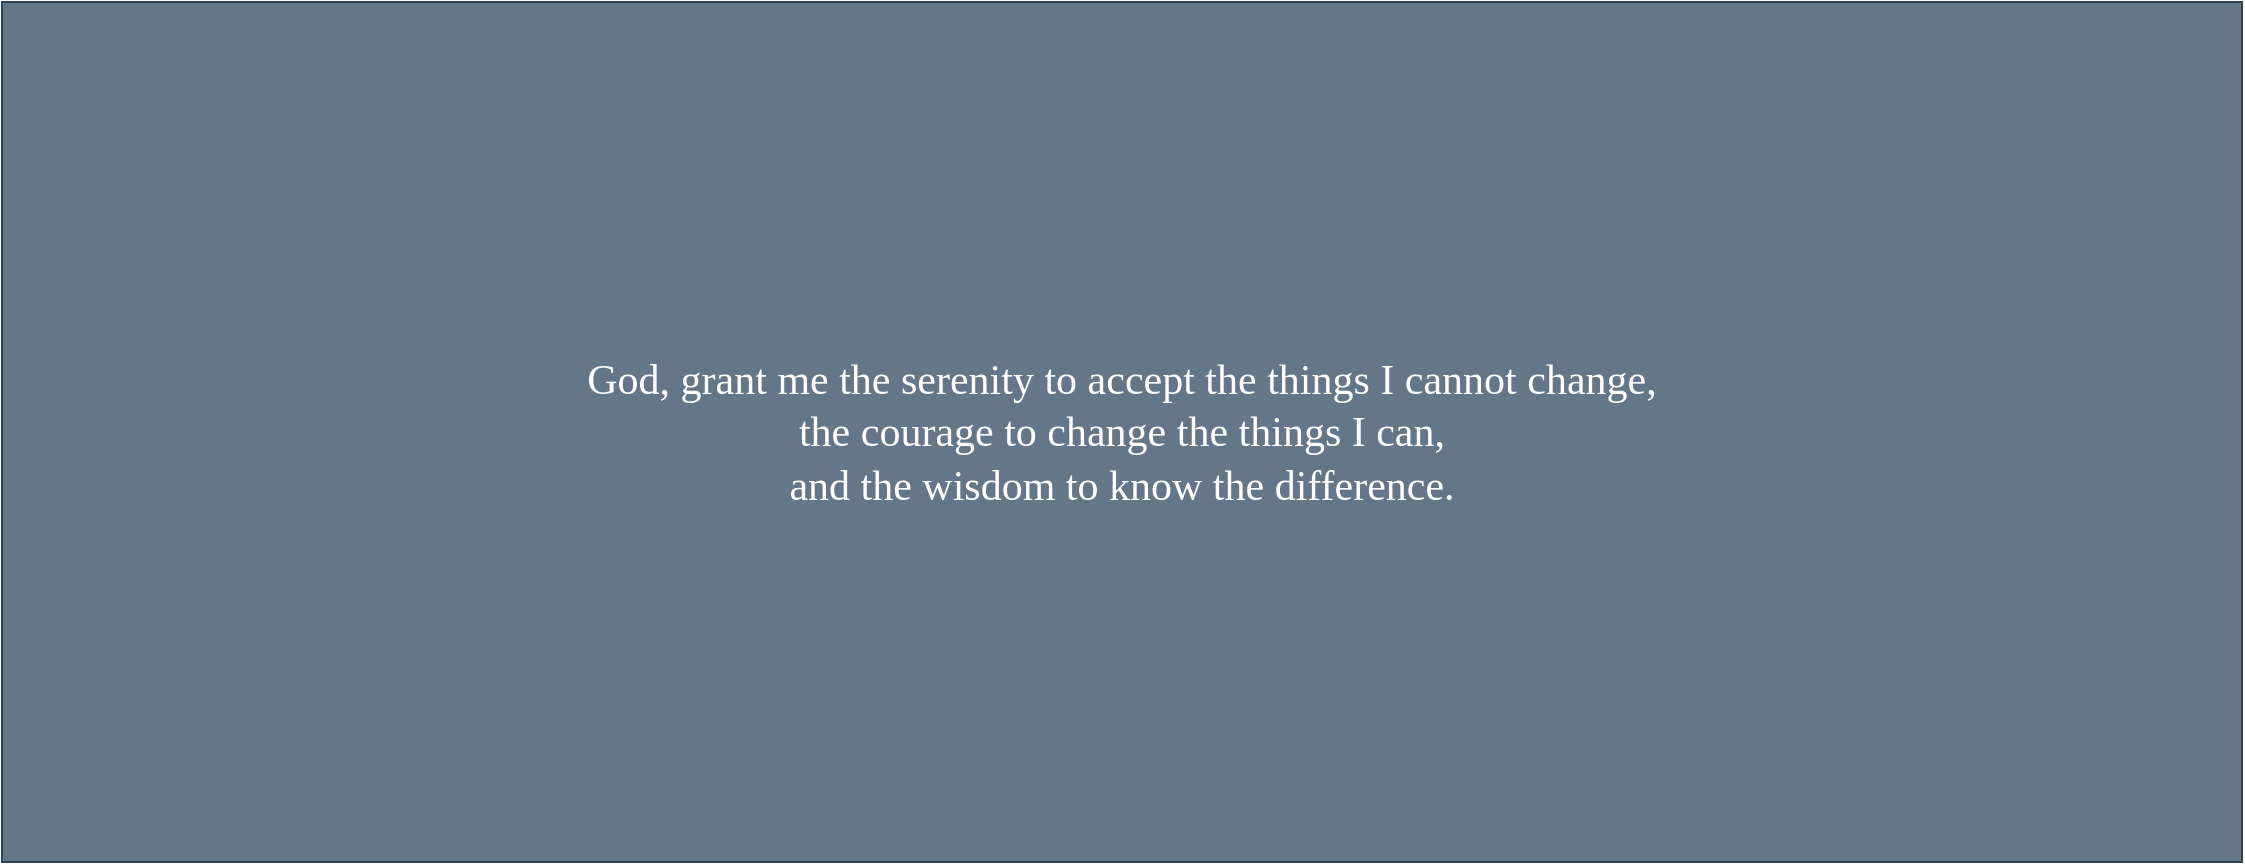 <mxfile version="22.0.3" type="device">
  <diagram name="Page-1" id="3k1gNJ45gROYWSe4Auo9">
    <mxGraphModel dx="1114" dy="824" grid="1" gridSize="10" guides="1" tooltips="1" connect="1" arrows="1" fold="1" page="1" pageScale="1" pageWidth="850" pageHeight="1100" math="0" shadow="0">
      <root>
        <mxCell id="0" />
        <mxCell id="1" parent="0" />
        <mxCell id="JNKEvkEiqk35rgI0VZBM-1" value="&lt;div style=&quot;font-size: 21px;&quot;&gt;&lt;font face=&quot;Trattatello&quot; style=&quot;font-size: 21px;&quot;&gt;God, grant me the serenity to accept the things I cannot change,&lt;/font&gt;&lt;/div&gt;&lt;div style=&quot;font-size: 21px;&quot;&gt;&lt;font face=&quot;Trattatello&quot; style=&quot;font-size: 21px;&quot;&gt;the courage to change the things I can,&lt;/font&gt;&lt;/div&gt;&lt;div style=&quot;font-size: 21px;&quot;&gt;&lt;font style=&quot;font-size: 21px;&quot;&gt;&lt;font face=&quot;Trattatello&quot; style=&quot;font-size: 21px;&quot;&gt;and the wisdom to know the difference.&lt;/font&gt;&lt;/font&gt;&lt;/div&gt;" style="rounded=0;whiteSpace=wrap;html=1;fillColor=#647687;strokeColor=#314354;fontColor=#ffffff;" parent="1" vertex="1">
          <mxGeometry x="40" y="180" width="1120" height="430" as="geometry" />
        </mxCell>
      </root>
    </mxGraphModel>
  </diagram>
</mxfile>
